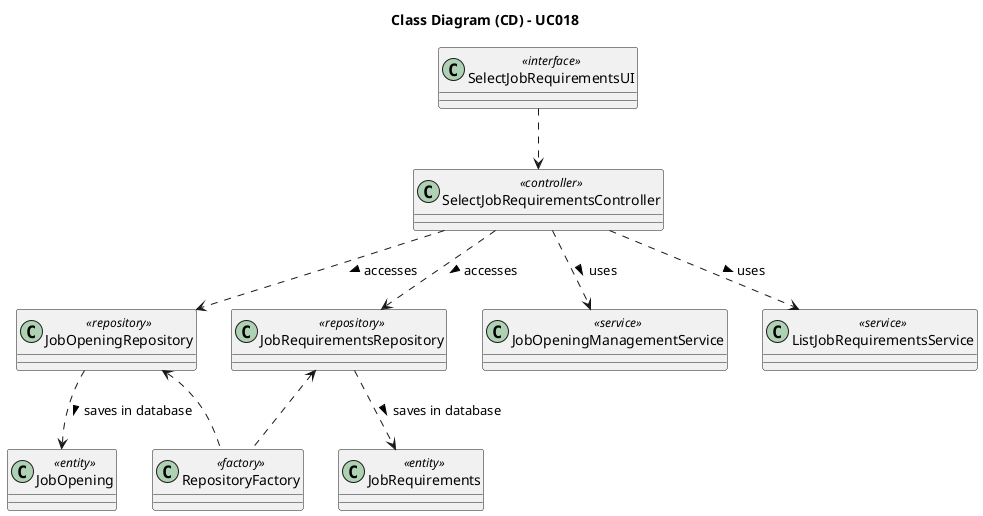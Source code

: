 @startuml
skinparam packageStyle rectangle
skinparam shadowing false

skinparam classAttributeIconSize 0

title Class Diagram (CD) - UC018

class SelectJobRequirementsUI <<interface>>

class SelectJobRequirementsController <<controller>>

class JobOpeningManagementService <<service>>

class ListJobRequirementsService <<service>>

class JobRequirementsRepository <<repository>>

class JobOpeningRepository <<repository>>

class RepositoryFactory <<factory>>

class JobOpening <<entity>>

class JobRequirements <<entity>>

SelectJobRequirementsUI ..> SelectJobRequirementsController

SelectJobRequirementsController ..> JobOpeningManagementService : uses >
SelectJobRequirementsController ..> ListJobRequirementsService : uses >

SelectJobRequirementsController ..> JobRequirementsRepository : accesses >
SelectJobRequirementsController ..> JobOpeningRepository : accesses >

RepositoryFactory .up.> JobRequirementsRepository
RepositoryFactory .up.> JobOpeningRepository

JobOpeningRepository ..> JobOpening : saves in database >

JobRequirementsRepository ..> JobRequirements : saves in database >


@enduml